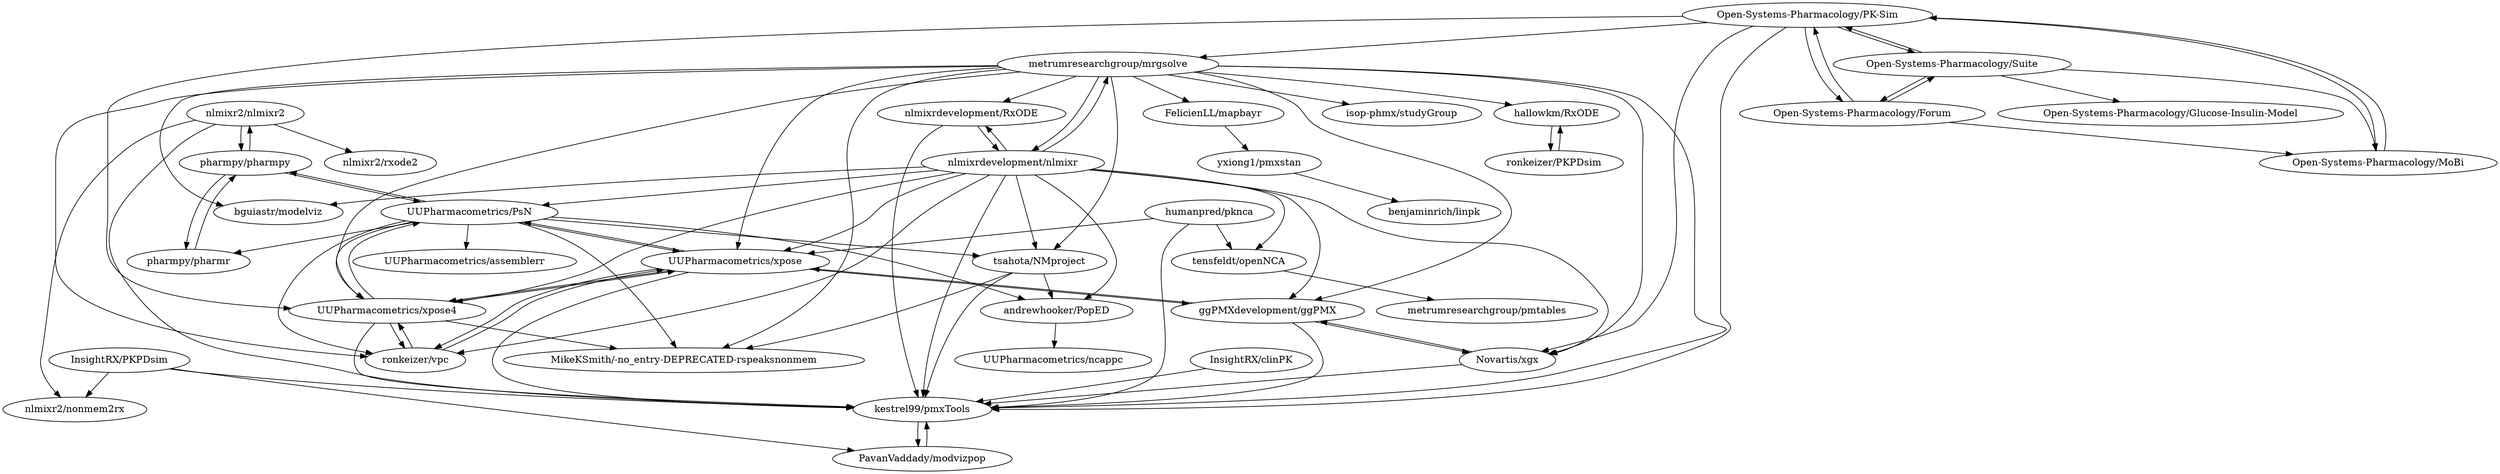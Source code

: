 digraph G {
"InsightRX/clinPK" -> "kestrel99/pmxTools"
"InsightRX/PKPDsim" -> "kestrel99/pmxTools"
"InsightRX/PKPDsim" -> "nlmixr2/nonmem2rx"
"InsightRX/PKPDsim" -> "PavanVaddady/modvizpop"
"Novartis/xgx" -> "ggPMXdevelopment/ggPMX"
"Novartis/xgx" -> "kestrel99/pmxTools"
"ggPMXdevelopment/ggPMX" -> "Novartis/xgx"
"ggPMXdevelopment/ggPMX" -> "kestrel99/pmxTools"
"ggPMXdevelopment/ggPMX" -> "UUPharmacometrics/xpose"
"UUPharmacometrics/xpose4" -> "UUPharmacometrics/PsN"
"UUPharmacometrics/xpose4" -> "UUPharmacometrics/xpose"
"UUPharmacometrics/xpose4" -> "kestrel99/pmxTools"
"UUPharmacometrics/xpose4" -> "ronkeizer/vpc"
"UUPharmacometrics/xpose4" -> "MikeKSmith/-no_entry-DEPRECATED-rspeaksnonmem"
"andrewhooker/PopED" -> "UUPharmacometrics/ncappc"
"pharmpy/pharmpy" -> "pharmpy/pharmr"
"pharmpy/pharmpy" -> "UUPharmacometrics/PsN"
"pharmpy/pharmpy" -> "nlmixr2/nlmixr2"
"humanpred/pknca" -> "kestrel99/pmxTools"
"humanpred/pknca" -> "tensfeldt/openNCA"
"humanpred/pknca" -> "UUPharmacometrics/xpose"
"tensfeldt/openNCA" -> "metrumresearchgroup/pmtables"
"ronkeizer/vpc" -> "UUPharmacometrics/xpose4"
"ronkeizer/vpc" -> "UUPharmacometrics/xpose"
"FelicienLL/mapbayr" -> "yxiong1/pmxstan"
"pharmpy/pharmr" -> "pharmpy/pharmpy"
"hallowkm/RxODE" -> "ronkeizer/PKPDsim"
"PavanVaddady/modvizpop" -> "kestrel99/pmxTools"
"ronkeizer/PKPDsim" -> "hallowkm/RxODE"
"nlmixr2/nlmixr2" -> "nlmixr2/rxode2"
"nlmixr2/nlmixr2" -> "nlmixr2/nonmem2rx"
"nlmixr2/nlmixr2" -> "kestrel99/pmxTools"
"nlmixr2/nlmixr2" -> "pharmpy/pharmpy"
"metrumresearchgroup/mrgsolve" -> "kestrel99/pmxTools"
"metrumresearchgroup/mrgsolve" -> "nlmixrdevelopment/RxODE"
"metrumresearchgroup/mrgsolve" -> "nlmixrdevelopment/nlmixr"
"metrumresearchgroup/mrgsolve" -> "MikeKSmith/-no_entry-DEPRECATED-rspeaksnonmem"
"metrumresearchgroup/mrgsolve" -> "tsahota/NMproject"
"metrumresearchgroup/mrgsolve" -> "UUPharmacometrics/xpose4"
"metrumresearchgroup/mrgsolve" -> "UUPharmacometrics/xpose"
"metrumresearchgroup/mrgsolve" -> "hallowkm/RxODE"
"metrumresearchgroup/mrgsolve" -> "bguiastr/modelviz"
"metrumresearchgroup/mrgsolve" -> "isop-phmx/studyGroup"
"metrumresearchgroup/mrgsolve" -> "FelicienLL/mapbayr"
"metrumresearchgroup/mrgsolve" -> "ronkeizer/vpc"
"metrumresearchgroup/mrgsolve" -> "ggPMXdevelopment/ggPMX"
"metrumresearchgroup/mrgsolve" -> "Novartis/xgx"
"kestrel99/pmxTools" -> "PavanVaddady/modvizpop"
"UUPharmacometrics/xpose" -> "UUPharmacometrics/PsN"
"UUPharmacometrics/xpose" -> "UUPharmacometrics/xpose4"
"UUPharmacometrics/xpose" -> "kestrel99/pmxTools"
"UUPharmacometrics/xpose" -> "ronkeizer/vpc"
"UUPharmacometrics/xpose" -> "ggPMXdevelopment/ggPMX"
"UUPharmacometrics/PsN" -> "UUPharmacometrics/xpose4"
"UUPharmacometrics/PsN" -> "UUPharmacometrics/xpose"
"UUPharmacometrics/PsN" -> "ronkeizer/vpc"
"UUPharmacometrics/PsN" -> "UUPharmacometrics/assemblerr"
"UUPharmacometrics/PsN" -> "andrewhooker/PopED"
"UUPharmacometrics/PsN" -> "pharmpy/pharmpy"
"UUPharmacometrics/PsN" -> "MikeKSmith/-no_entry-DEPRECATED-rspeaksnonmem"
"UUPharmacometrics/PsN" -> "tsahota/NMproject"
"UUPharmacometrics/PsN" -> "pharmpy/pharmr"
"nlmixrdevelopment/nlmixr" -> "nlmixrdevelopment/RxODE"
"nlmixrdevelopment/nlmixr" -> "ggPMXdevelopment/ggPMX"
"nlmixrdevelopment/nlmixr" -> "UUPharmacometrics/xpose"
"nlmixrdevelopment/nlmixr" -> "ronkeizer/vpc"
"nlmixrdevelopment/nlmixr" -> "metrumresearchgroup/mrgsolve"
"nlmixrdevelopment/nlmixr" -> "Novartis/xgx"
"nlmixrdevelopment/nlmixr" -> "kestrel99/pmxTools"
"nlmixrdevelopment/nlmixr" -> "UUPharmacometrics/PsN"
"nlmixrdevelopment/nlmixr" -> "andrewhooker/PopED"
"nlmixrdevelopment/nlmixr" -> "bguiastr/modelviz"
"nlmixrdevelopment/nlmixr" -> "UUPharmacometrics/xpose4"
"nlmixrdevelopment/nlmixr" -> "tensfeldt/openNCA"
"nlmixrdevelopment/nlmixr" -> "tsahota/NMproject"
"yxiong1/pmxstan" -> "benjaminrich/linpk"
"Open-Systems-Pharmacology/Suite" -> "Open-Systems-Pharmacology/Forum"
"Open-Systems-Pharmacology/Suite" -> "Open-Systems-Pharmacology/PK-Sim"
"Open-Systems-Pharmacology/Suite" -> "Open-Systems-Pharmacology/MoBi"
"Open-Systems-Pharmacology/Suite" -> "Open-Systems-Pharmacology/Glucose-Insulin-Model"
"Open-Systems-Pharmacology/PK-Sim" -> "Open-Systems-Pharmacology/MoBi"
"Open-Systems-Pharmacology/PK-Sim" -> "Open-Systems-Pharmacology/Suite"
"Open-Systems-Pharmacology/PK-Sim" -> "Open-Systems-Pharmacology/Forum"
"Open-Systems-Pharmacology/PK-Sim" -> "Novartis/xgx"
"Open-Systems-Pharmacology/PK-Sim" -> "metrumresearchgroup/mrgsolve"
"Open-Systems-Pharmacology/PK-Sim" -> "kestrel99/pmxTools"
"Open-Systems-Pharmacology/PK-Sim" -> "UUPharmacometrics/xpose4"
"Open-Systems-Pharmacology/Forum" -> "Open-Systems-Pharmacology/Suite"
"Open-Systems-Pharmacology/Forum" -> "Open-Systems-Pharmacology/PK-Sim"
"Open-Systems-Pharmacology/Forum" -> "Open-Systems-Pharmacology/MoBi"
"Open-Systems-Pharmacology/MoBi" -> "Open-Systems-Pharmacology/PK-Sim"
"tsahota/NMproject" -> "kestrel99/pmxTools"
"tsahota/NMproject" -> "andrewhooker/PopED"
"tsahota/NMproject" -> "MikeKSmith/-no_entry-DEPRECATED-rspeaksnonmem"
"nlmixrdevelopment/RxODE" -> "nlmixrdevelopment/nlmixr"
"nlmixrdevelopment/RxODE" -> "kestrel99/pmxTools"
"InsightRX/clinPK" ["l"="4.964,45.575"]
"kestrel99/pmxTools" ["l"="5.007,45.567"]
"InsightRX/PKPDsim" ["l"="5.048,45.56"]
"nlmixr2/nonmem2rx" ["l"="5.058,45.546"]
"PavanVaddady/modvizpop" ["l"="5.032,45.565"]
"Novartis/xgx" ["l"="4.986,45.581"]
"ggPMXdevelopment/ggPMX" ["l"="4.979,45.57"]
"UUPharmacometrics/xpose" ["l"="4.988,45.556"]
"UUPharmacometrics/xpose4" ["l"="4.977,45.56"]
"UUPharmacometrics/PsN" ["l"="4.988,45.54"]
"ronkeizer/vpc" ["l"="4.97,45.552"]
"MikeKSmith/-no_entry-DEPRECATED-rspeaksnonmem" ["l"="4.979,45.547"]
"andrewhooker/PopED" ["l"="4.994,45.53"]
"UUPharmacometrics/ncappc" ["l"="4.984,45.511"]
"pharmpy/pharmpy" ["l"="5.015,45.529"]
"pharmpy/pharmr" ["l"="5.003,45.519"]
"nlmixr2/nlmixr2" ["l"="5.035,45.538"]
"humanpred/pknca" ["l"="5.025,45.575"]
"tensfeldt/openNCA" ["l"="5.008,45.589"]
"metrumresearchgroup/pmtables" ["l"="5.006,45.606"]
"FelicienLL/mapbayr" ["l"="4.947,45.565"]
"yxiong1/pmxstan" ["l"="4.92,45.559"]
"hallowkm/RxODE" ["l"="5.018,45.599"]
"ronkeizer/PKPDsim" ["l"="5.031,45.611"]
"nlmixr2/rxode2" ["l"="5.059,45.524"]
"metrumresearchgroup/mrgsolve" ["l"="4.991,45.572"]
"nlmixrdevelopment/RxODE" ["l"="5.02,45.557"]
"nlmixrdevelopment/nlmixr" ["l"="5,45.559"]
"tsahota/NMproject" ["l"="5.003,45.547"]
"bguiastr/modelviz" ["l"="5.008,45.579"]
"isop-phmx/studyGroup" ["l"="5.024,45.588"]
"UUPharmacometrics/assemblerr" ["l"="4.969,45.526"]
"benjaminrich/linpk" ["l"="4.901,45.555"]
"Open-Systems-Pharmacology/Suite" ["l"="4.939,45.601"]
"Open-Systems-Pharmacology/Forum" ["l"="4.952,45.611"]
"Open-Systems-Pharmacology/PK-Sim" ["l"="4.966,45.591"]
"Open-Systems-Pharmacology/MoBi" ["l"="4.964,45.605"]
"Open-Systems-Pharmacology/Glucose-Insulin-Model" ["l"="4.913,45.61"]
}
